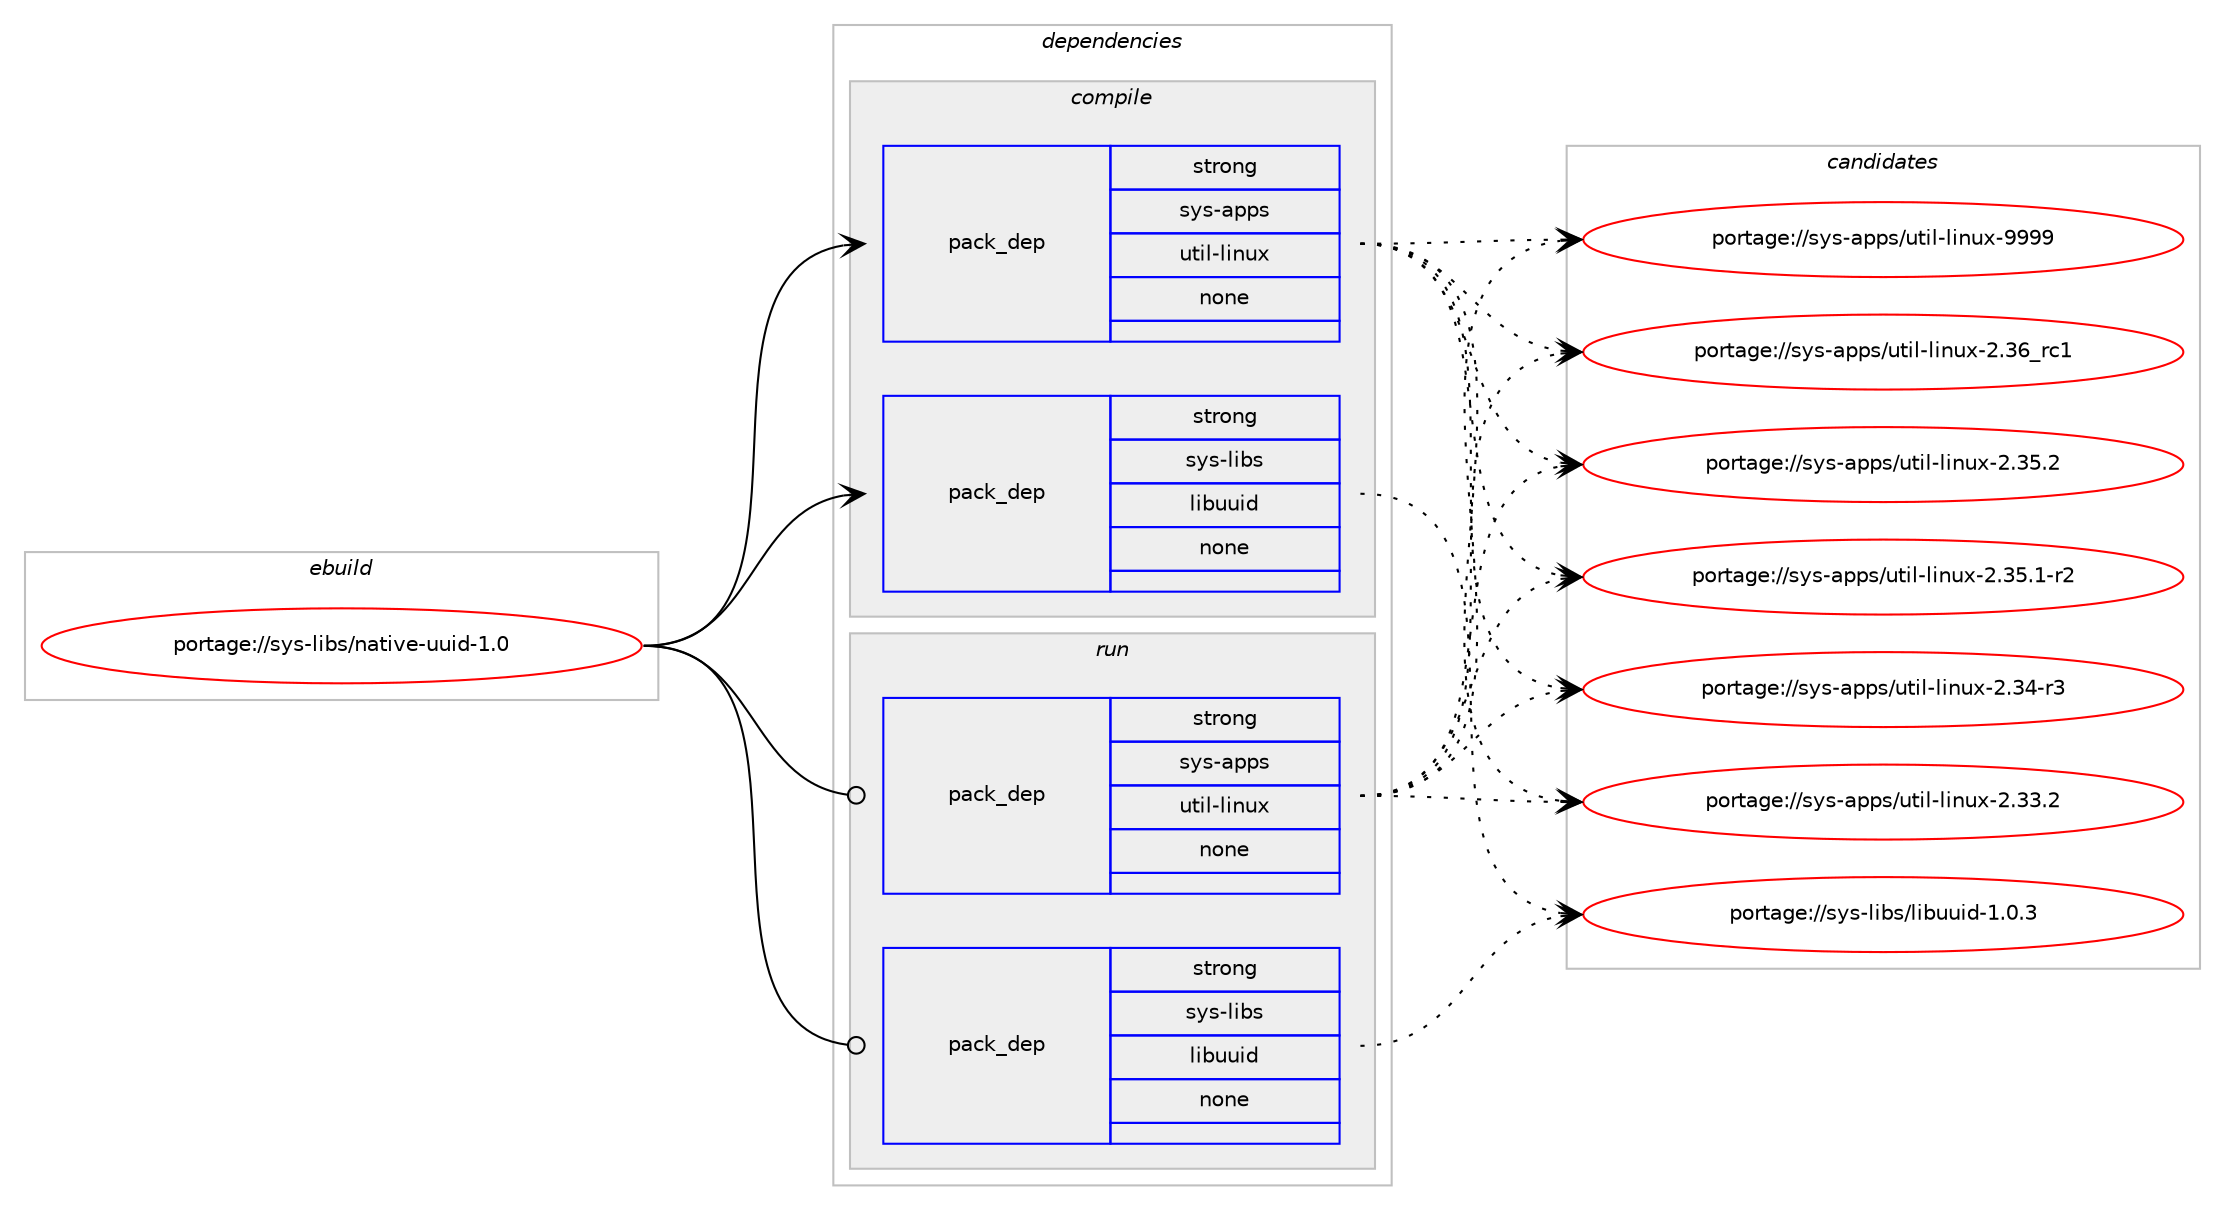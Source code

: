 digraph prolog {

# *************
# Graph options
# *************

newrank=true;
concentrate=true;
compound=true;
graph [rankdir=LR,fontname=Helvetica,fontsize=10,ranksep=1.5];#, ranksep=2.5, nodesep=0.2];
edge  [arrowhead=vee];
node  [fontname=Helvetica,fontsize=10];

# **********
# The ebuild
# **********

subgraph cluster_leftcol {
color=gray;
rank=same;
label=<<i>ebuild</i>>;
id [label="portage://sys-libs/native-uuid-1.0", color=red, width=4, href="../sys-libs/native-uuid-1.0.svg"];
}

# ****************
# The dependencies
# ****************

subgraph cluster_midcol {
color=gray;
label=<<i>dependencies</i>>;
subgraph cluster_compile {
fillcolor="#eeeeee";
style=filled;
label=<<i>compile</i>>;
subgraph pack2076 {
dependency2414 [label=<<TABLE BORDER="0" CELLBORDER="1" CELLSPACING="0" CELLPADDING="4" WIDTH="220"><TR><TD ROWSPAN="6" CELLPADDING="30">pack_dep</TD></TR><TR><TD WIDTH="110">strong</TD></TR><TR><TD>sys-apps</TD></TR><TR><TD>util-linux</TD></TR><TR><TD>none</TD></TR><TR><TD></TD></TR></TABLE>>, shape=none, color=blue];
}
id:e -> dependency2414:w [weight=20,style="solid",arrowhead="vee"];
subgraph pack2077 {
dependency2415 [label=<<TABLE BORDER="0" CELLBORDER="1" CELLSPACING="0" CELLPADDING="4" WIDTH="220"><TR><TD ROWSPAN="6" CELLPADDING="30">pack_dep</TD></TR><TR><TD WIDTH="110">strong</TD></TR><TR><TD>sys-libs</TD></TR><TR><TD>libuuid</TD></TR><TR><TD>none</TD></TR><TR><TD></TD></TR></TABLE>>, shape=none, color=blue];
}
id:e -> dependency2415:w [weight=20,style="solid",arrowhead="vee"];
}
subgraph cluster_compileandrun {
fillcolor="#eeeeee";
style=filled;
label=<<i>compile and run</i>>;
}
subgraph cluster_run {
fillcolor="#eeeeee";
style=filled;
label=<<i>run</i>>;
subgraph pack2078 {
dependency2416 [label=<<TABLE BORDER="0" CELLBORDER="1" CELLSPACING="0" CELLPADDING="4" WIDTH="220"><TR><TD ROWSPAN="6" CELLPADDING="30">pack_dep</TD></TR><TR><TD WIDTH="110">strong</TD></TR><TR><TD>sys-apps</TD></TR><TR><TD>util-linux</TD></TR><TR><TD>none</TD></TR><TR><TD></TD></TR></TABLE>>, shape=none, color=blue];
}
id:e -> dependency2416:w [weight=20,style="solid",arrowhead="odot"];
subgraph pack2079 {
dependency2417 [label=<<TABLE BORDER="0" CELLBORDER="1" CELLSPACING="0" CELLPADDING="4" WIDTH="220"><TR><TD ROWSPAN="6" CELLPADDING="30">pack_dep</TD></TR><TR><TD WIDTH="110">strong</TD></TR><TR><TD>sys-libs</TD></TR><TR><TD>libuuid</TD></TR><TR><TD>none</TD></TR><TR><TD></TD></TR></TABLE>>, shape=none, color=blue];
}
id:e -> dependency2417:w [weight=20,style="solid",arrowhead="odot"];
}
}

# **************
# The candidates
# **************

subgraph cluster_choices {
rank=same;
color=gray;
label=<<i>candidates</i>>;

subgraph choice2076 {
color=black;
nodesep=1;
choice115121115459711211211547117116105108451081051101171204557575757 [label="portage://sys-apps/util-linux-9999", color=red, width=4,href="../sys-apps/util-linux-9999.svg"];
choice115121115459711211211547117116105108451081051101171204550465154951149949 [label="portage://sys-apps/util-linux-2.36_rc1", color=red, width=4,href="../sys-apps/util-linux-2.36_rc1.svg"];
choice1151211154597112112115471171161051084510810511011712045504651534650 [label="portage://sys-apps/util-linux-2.35.2", color=red, width=4,href="../sys-apps/util-linux-2.35.2.svg"];
choice11512111545971121121154711711610510845108105110117120455046515346494511450 [label="portage://sys-apps/util-linux-2.35.1-r2", color=red, width=4,href="../sys-apps/util-linux-2.35.1-r2.svg"];
choice1151211154597112112115471171161051084510810511011712045504651524511451 [label="portage://sys-apps/util-linux-2.34-r3", color=red, width=4,href="../sys-apps/util-linux-2.34-r3.svg"];
choice1151211154597112112115471171161051084510810511011712045504651514650 [label="portage://sys-apps/util-linux-2.33.2", color=red, width=4,href="../sys-apps/util-linux-2.33.2.svg"];
dependency2414:e -> choice115121115459711211211547117116105108451081051101171204557575757:w [style=dotted,weight="100"];
dependency2414:e -> choice115121115459711211211547117116105108451081051101171204550465154951149949:w [style=dotted,weight="100"];
dependency2414:e -> choice1151211154597112112115471171161051084510810511011712045504651534650:w [style=dotted,weight="100"];
dependency2414:e -> choice11512111545971121121154711711610510845108105110117120455046515346494511450:w [style=dotted,weight="100"];
dependency2414:e -> choice1151211154597112112115471171161051084510810511011712045504651524511451:w [style=dotted,weight="100"];
dependency2414:e -> choice1151211154597112112115471171161051084510810511011712045504651514650:w [style=dotted,weight="100"];
}
subgraph choice2077 {
color=black;
nodesep=1;
choice11512111545108105981154710810598117117105100454946484651 [label="portage://sys-libs/libuuid-1.0.3", color=red, width=4,href="../sys-libs/libuuid-1.0.3.svg"];
dependency2415:e -> choice11512111545108105981154710810598117117105100454946484651:w [style=dotted,weight="100"];
}
subgraph choice2078 {
color=black;
nodesep=1;
choice115121115459711211211547117116105108451081051101171204557575757 [label="portage://sys-apps/util-linux-9999", color=red, width=4,href="../sys-apps/util-linux-9999.svg"];
choice115121115459711211211547117116105108451081051101171204550465154951149949 [label="portage://sys-apps/util-linux-2.36_rc1", color=red, width=4,href="../sys-apps/util-linux-2.36_rc1.svg"];
choice1151211154597112112115471171161051084510810511011712045504651534650 [label="portage://sys-apps/util-linux-2.35.2", color=red, width=4,href="../sys-apps/util-linux-2.35.2.svg"];
choice11512111545971121121154711711610510845108105110117120455046515346494511450 [label="portage://sys-apps/util-linux-2.35.1-r2", color=red, width=4,href="../sys-apps/util-linux-2.35.1-r2.svg"];
choice1151211154597112112115471171161051084510810511011712045504651524511451 [label="portage://sys-apps/util-linux-2.34-r3", color=red, width=4,href="../sys-apps/util-linux-2.34-r3.svg"];
choice1151211154597112112115471171161051084510810511011712045504651514650 [label="portage://sys-apps/util-linux-2.33.2", color=red, width=4,href="../sys-apps/util-linux-2.33.2.svg"];
dependency2416:e -> choice115121115459711211211547117116105108451081051101171204557575757:w [style=dotted,weight="100"];
dependency2416:e -> choice115121115459711211211547117116105108451081051101171204550465154951149949:w [style=dotted,weight="100"];
dependency2416:e -> choice1151211154597112112115471171161051084510810511011712045504651534650:w [style=dotted,weight="100"];
dependency2416:e -> choice11512111545971121121154711711610510845108105110117120455046515346494511450:w [style=dotted,weight="100"];
dependency2416:e -> choice1151211154597112112115471171161051084510810511011712045504651524511451:w [style=dotted,weight="100"];
dependency2416:e -> choice1151211154597112112115471171161051084510810511011712045504651514650:w [style=dotted,weight="100"];
}
subgraph choice2079 {
color=black;
nodesep=1;
choice11512111545108105981154710810598117117105100454946484651 [label="portage://sys-libs/libuuid-1.0.3", color=red, width=4,href="../sys-libs/libuuid-1.0.3.svg"];
dependency2417:e -> choice11512111545108105981154710810598117117105100454946484651:w [style=dotted,weight="100"];
}
}

}
